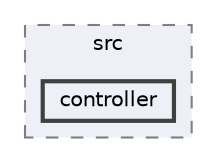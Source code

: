 digraph "G:/protondrive/My files/szkola/gui/project/pacman/src/controller"
{
 // LATEX_PDF_SIZE
  bgcolor="transparent";
  edge [fontname=Helvetica,fontsize=10,labelfontname=Helvetica,labelfontsize=10];
  node [fontname=Helvetica,fontsize=10,shape=box,height=0.2,width=0.4];
  compound=true
  subgraph clusterdir_df63ffcad8740881fd9a18224a81a2df {
    graph [ bgcolor="#edf0f7", pencolor="grey50", label="src", fontname=Helvetica,fontsize=10 style="filled,dashed", URL="dir_df63ffcad8740881fd9a18224a81a2df.html",tooltip=""]
  dir_1006e112dada7fc862095a15670c5cb3 [label="controller", fillcolor="#edf0f7", color="grey25", style="filled,bold", URL="dir_1006e112dada7fc862095a15670c5cb3.html",tooltip=""];
  }
}
